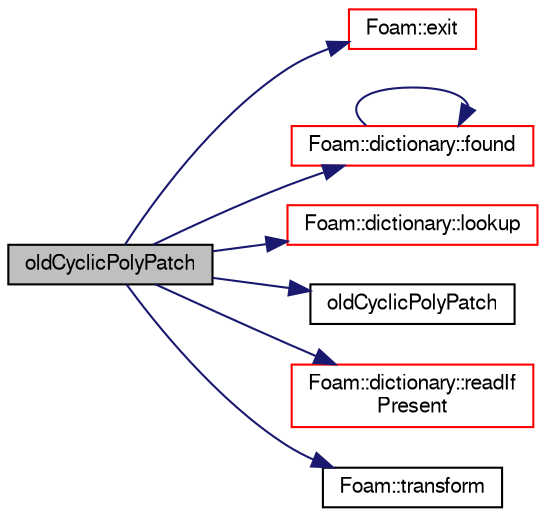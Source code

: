 digraph "oldCyclicPolyPatch"
{
  bgcolor="transparent";
  edge [fontname="FreeSans",fontsize="10",labelfontname="FreeSans",labelfontsize="10"];
  node [fontname="FreeSans",fontsize="10",shape=record];
  rankdir="LR";
  Node4 [label="oldCyclicPolyPatch",height=0.2,width=0.4,color="black", fillcolor="grey75", style="filled", fontcolor="black"];
  Node4 -> Node5 [color="midnightblue",fontsize="10",style="solid",fontname="FreeSans"];
  Node5 [label="Foam::exit",height=0.2,width=0.4,color="red",URL="$a21124.html#a06ca7250d8e89caf05243ec094843642"];
  Node4 -> Node52 [color="midnightblue",fontsize="10",style="solid",fontname="FreeSans"];
  Node52 [label="Foam::dictionary::found",height=0.2,width=0.4,color="red",URL="$a26014.html#adcd3d5d43253006ef145e56b43025d28",tooltip="Search dictionary for given keyword. "];
  Node52 -> Node52 [color="midnightblue",fontsize="10",style="solid",fontname="FreeSans"];
  Node4 -> Node54 [color="midnightblue",fontsize="10",style="solid",fontname="FreeSans"];
  Node54 [label="Foam::dictionary::lookup",height=0.2,width=0.4,color="red",URL="$a26014.html#a6a0727fa523e48977e27348663def509",tooltip="Find and return an entry data stream. "];
  Node4 -> Node307 [color="midnightblue",fontsize="10",style="solid",fontname="FreeSans"];
  Node307 [label="oldCyclicPolyPatch",height=0.2,width=0.4,color="black",URL="$a27450.html#a7561f65f9b5bca93a2d30e73cdb14e4b",tooltip="Construct from components. "];
  Node4 -> Node227 [color="midnightblue",fontsize="10",style="solid",fontname="FreeSans"];
  Node227 [label="Foam::dictionary::readIf\lPresent",height=0.2,width=0.4,color="red",URL="$a26014.html#ad4bd008e6ee208313f2c3a963ee1170d",tooltip="Find an entry if present, and assign to T. "];
  Node4 -> Node308 [color="midnightblue",fontsize="10",style="solid",fontname="FreeSans"];
  Node308 [label="Foam::transform",height=0.2,width=0.4,color="black",URL="$a21124.html#a919915170941701c1223291531ad010c"];
}
